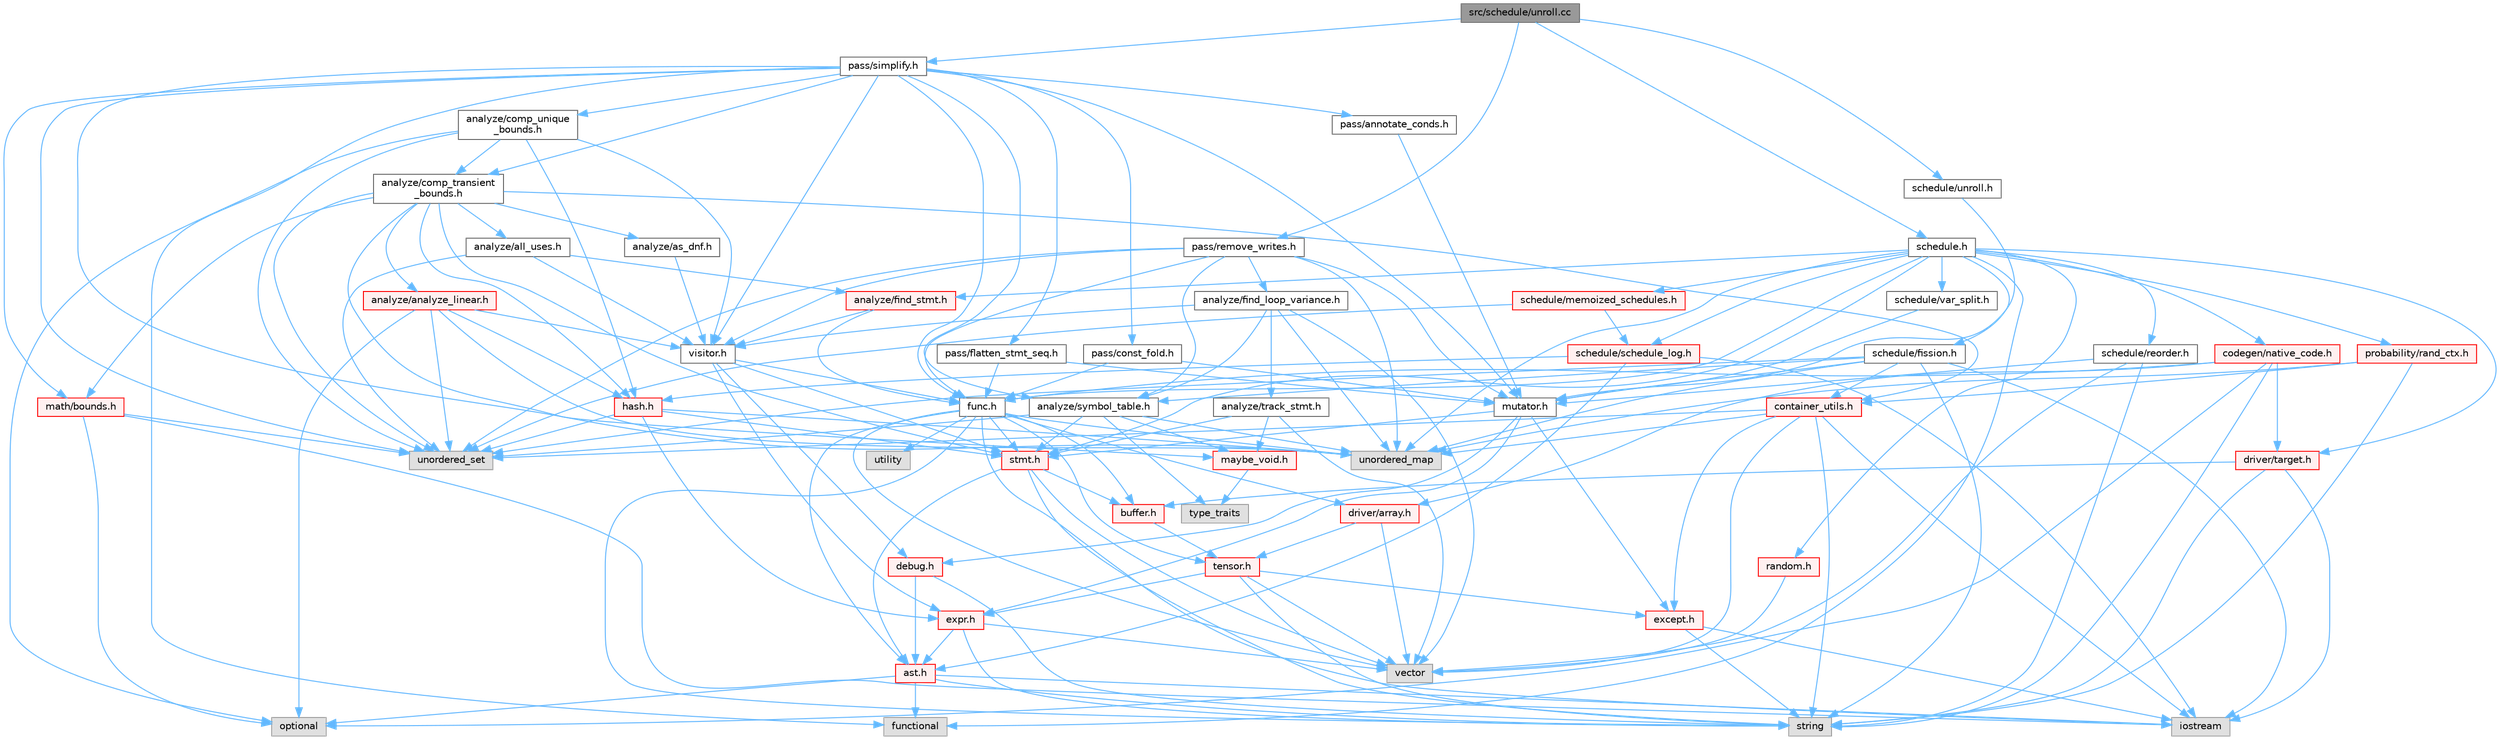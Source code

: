 digraph "src/schedule/unroll.cc"
{
 // LATEX_PDF_SIZE
  bgcolor="transparent";
  edge [fontname=Helvetica,fontsize=10,labelfontname=Helvetica,labelfontsize=10];
  node [fontname=Helvetica,fontsize=10,shape=box,height=0.2,width=0.4];
  Node1 [label="src/schedule/unroll.cc",height=0.2,width=0.4,color="gray40", fillcolor="grey60", style="filled", fontcolor="black",tooltip=" "];
  Node1 -> Node2 [color="steelblue1",style="solid"];
  Node2 [label="pass/remove_writes.h",height=0.2,width=0.4,color="grey40", fillcolor="white", style="filled",URL="$remove__writes_8h.html",tooltip=" "];
  Node2 -> Node3 [color="steelblue1",style="solid"];
  Node3 [label="unordered_map",height=0.2,width=0.4,color="grey60", fillcolor="#E0E0E0", style="filled",tooltip=" "];
  Node2 -> Node4 [color="steelblue1",style="solid"];
  Node4 [label="unordered_set",height=0.2,width=0.4,color="grey60", fillcolor="#E0E0E0", style="filled",tooltip=" "];
  Node2 -> Node5 [color="steelblue1",style="solid"];
  Node5 [label="analyze/find_loop_variance.h",height=0.2,width=0.4,color="grey40", fillcolor="white", style="filled",URL="$find__loop__variance_8h.html",tooltip=" "];
  Node5 -> Node3 [color="steelblue1",style="solid"];
  Node5 -> Node6 [color="steelblue1",style="solid"];
  Node6 [label="vector",height=0.2,width=0.4,color="grey60", fillcolor="#E0E0E0", style="filled",tooltip=" "];
  Node5 -> Node7 [color="steelblue1",style="solid"];
  Node7 [label="analyze/symbol_table.h",height=0.2,width=0.4,color="grey40", fillcolor="white", style="filled",URL="$symbol__table_8h.html",tooltip=" "];
  Node7 -> Node8 [color="steelblue1",style="solid"];
  Node8 [label="type_traits",height=0.2,width=0.4,color="grey60", fillcolor="#E0E0E0", style="filled",tooltip=" "];
  Node7 -> Node3 [color="steelblue1",style="solid"];
  Node7 -> Node4 [color="steelblue1",style="solid"];
  Node7 -> Node9 [color="steelblue1",style="solid"];
  Node9 [label="maybe_void.h",height=0.2,width=0.4,color="red", fillcolor="#FFF0F0", style="filled",URL="$maybe__void_8h.html",tooltip=" "];
  Node9 -> Node8 [color="steelblue1",style="solid"];
  Node7 -> Node11 [color="steelblue1",style="solid"];
  Node11 [label="stmt.h",height=0.2,width=0.4,color="red", fillcolor="#FFF0F0", style="filled",URL="$stmt_8h.html",tooltip=" "];
  Node11 -> Node12 [color="steelblue1",style="solid"];
  Node12 [label="string",height=0.2,width=0.4,color="grey60", fillcolor="#E0E0E0", style="filled",tooltip=" "];
  Node11 -> Node6 [color="steelblue1",style="solid"];
  Node11 -> Node13 [color="steelblue1",style="solid"];
  Node13 [label="ast.h",height=0.2,width=0.4,color="red", fillcolor="#FFF0F0", style="filled",URL="$ast_8h.html",tooltip=" "];
  Node13 -> Node15 [color="steelblue1",style="solid"];
  Node15 [label="functional",height=0.2,width=0.4,color="grey60", fillcolor="#E0E0E0", style="filled",tooltip=" "];
  Node13 -> Node16 [color="steelblue1",style="solid"];
  Node16 [label="iostream",height=0.2,width=0.4,color="grey60", fillcolor="#E0E0E0", style="filled",tooltip=" "];
  Node13 -> Node17 [color="steelblue1",style="solid"];
  Node17 [label="optional",height=0.2,width=0.4,color="grey60", fillcolor="#E0E0E0", style="filled",tooltip=" "];
  Node13 -> Node12 [color="steelblue1",style="solid"];
  Node11 -> Node42 [color="steelblue1",style="solid"];
  Node42 [label="buffer.h",height=0.2,width=0.4,color="red", fillcolor="#FFF0F0", style="filled",URL="$buffer_8h.html",tooltip=" "];
  Node42 -> Node43 [color="steelblue1",style="solid"];
  Node43 [label="tensor.h",height=0.2,width=0.4,color="red", fillcolor="#FFF0F0", style="filled",URL="$tensor_8h.html",tooltip=" "];
  Node43 -> Node12 [color="steelblue1",style="solid"];
  Node43 -> Node6 [color="steelblue1",style="solid"];
  Node43 -> Node28 [color="steelblue1",style="solid"];
  Node28 [label="except.h",height=0.2,width=0.4,color="red", fillcolor="#FFF0F0", style="filled",URL="$except_8h.html",tooltip=" "];
  Node28 -> Node16 [color="steelblue1",style="solid"];
  Node28 -> Node12 [color="steelblue1",style="solid"];
  Node43 -> Node44 [color="steelblue1",style="solid"];
  Node44 [label="expr.h",height=0.2,width=0.4,color="red", fillcolor="#FFF0F0", style="filled",URL="$expr_8h.html",tooltip=" "];
  Node44 -> Node12 [color="steelblue1",style="solid"];
  Node44 -> Node6 [color="steelblue1",style="solid"];
  Node44 -> Node13 [color="steelblue1",style="solid"];
  Node5 -> Node51 [color="steelblue1",style="solid"];
  Node51 [label="analyze/track_stmt.h",height=0.2,width=0.4,color="grey40", fillcolor="white", style="filled",URL="$track__stmt_8h.html",tooltip=" "];
  Node51 -> Node6 [color="steelblue1",style="solid"];
  Node51 -> Node9 [color="steelblue1",style="solid"];
  Node51 -> Node11 [color="steelblue1",style="solid"];
  Node5 -> Node52 [color="steelblue1",style="solid"];
  Node52 [label="visitor.h",height=0.2,width=0.4,color="grey40", fillcolor="white", style="filled",URL="$visitor_8h.html",tooltip=" "];
  Node52 -> Node53 [color="steelblue1",style="solid"];
  Node53 [label="debug.h",height=0.2,width=0.4,color="red", fillcolor="#FFF0F0", style="filled",URL="$debug_8h.html",tooltip=" "];
  Node53 -> Node12 [color="steelblue1",style="solid"];
  Node53 -> Node13 [color="steelblue1",style="solid"];
  Node52 -> Node44 [color="steelblue1",style="solid"];
  Node52 -> Node57 [color="steelblue1",style="solid"];
  Node57 [label="func.h",height=0.2,width=0.4,color="grey40", fillcolor="white", style="filled",URL="$func_8h.html",tooltip=" "];
  Node57 -> Node16 [color="steelblue1",style="solid"];
  Node57 -> Node12 [color="steelblue1",style="solid"];
  Node57 -> Node3 [color="steelblue1",style="solid"];
  Node57 -> Node58 [color="steelblue1",style="solid"];
  Node58 [label="utility",height=0.2,width=0.4,color="grey60", fillcolor="#E0E0E0", style="filled",tooltip=" "];
  Node57 -> Node6 [color="steelblue1",style="solid"];
  Node57 -> Node13 [color="steelblue1",style="solid"];
  Node57 -> Node42 [color="steelblue1",style="solid"];
  Node57 -> Node59 [color="steelblue1",style="solid"];
  Node59 [label="driver/array.h",height=0.2,width=0.4,color="red", fillcolor="#FFF0F0", style="filled",URL="$array_8h.html",tooltip=" "];
  Node59 -> Node6 [color="steelblue1",style="solid"];
  Node59 -> Node43 [color="steelblue1",style="solid"];
  Node57 -> Node11 [color="steelblue1",style="solid"];
  Node57 -> Node43 [color="steelblue1",style="solid"];
  Node52 -> Node11 [color="steelblue1",style="solid"];
  Node2 -> Node7 [color="steelblue1",style="solid"];
  Node2 -> Node57 [color="steelblue1",style="solid"];
  Node2 -> Node63 [color="steelblue1",style="solid"];
  Node63 [label="mutator.h",height=0.2,width=0.4,color="grey40", fillcolor="white", style="filled",URL="$mutator_8h.html",tooltip=" "];
  Node63 -> Node53 [color="steelblue1",style="solid"];
  Node63 -> Node28 [color="steelblue1",style="solid"];
  Node63 -> Node44 [color="steelblue1",style="solid"];
  Node63 -> Node11 [color="steelblue1",style="solid"];
  Node2 -> Node52 [color="steelblue1",style="solid"];
  Node1 -> Node64 [color="steelblue1",style="solid"];
  Node64 [label="pass/simplify.h",height=0.2,width=0.4,color="grey40", fillcolor="white", style="filled",URL="$simplify_8h.html",tooltip=" "];
  Node64 -> Node15 [color="steelblue1",style="solid"];
  Node64 -> Node3 [color="steelblue1",style="solid"];
  Node64 -> Node4 [color="steelblue1",style="solid"];
  Node64 -> Node65 [color="steelblue1",style="solid"];
  Node65 [label="analyze/comp_transient\l_bounds.h",height=0.2,width=0.4,color="grey40", fillcolor="white", style="filled",URL="$comp__transient__bounds_8h.html",tooltip=" "];
  Node65 -> Node4 [color="steelblue1",style="solid"];
  Node65 -> Node66 [color="steelblue1",style="solid"];
  Node66 [label="analyze/all_uses.h",height=0.2,width=0.4,color="grey40", fillcolor="white", style="filled",URL="$all__uses_8h.html",tooltip=" "];
  Node66 -> Node4 [color="steelblue1",style="solid"];
  Node66 -> Node67 [color="steelblue1",style="solid"];
  Node67 [label="analyze/find_stmt.h",height=0.2,width=0.4,color="red", fillcolor="#FFF0F0", style="filled",URL="$find__stmt_8h.html",tooltip=" "];
  Node67 -> Node57 [color="steelblue1",style="solid"];
  Node67 -> Node52 [color="steelblue1",style="solid"];
  Node66 -> Node52 [color="steelblue1",style="solid"];
  Node65 -> Node69 [color="steelblue1",style="solid"];
  Node69 [label="analyze/analyze_linear.h",height=0.2,width=0.4,color="red", fillcolor="#FFF0F0", style="filled",URL="$analyze__linear_8h.html",tooltip=" "];
  Node69 -> Node17 [color="steelblue1",style="solid"];
  Node69 -> Node3 [color="steelblue1",style="solid"];
  Node69 -> Node4 [color="steelblue1",style="solid"];
  Node69 -> Node70 [color="steelblue1",style="solid"];
  Node70 [label="hash.h",height=0.2,width=0.4,color="red", fillcolor="#FFF0F0", style="filled",URL="$hash_8h.html",tooltip=" "];
  Node70 -> Node3 [color="steelblue1",style="solid"];
  Node70 -> Node4 [color="steelblue1",style="solid"];
  Node70 -> Node44 [color="steelblue1",style="solid"];
  Node70 -> Node11 [color="steelblue1",style="solid"];
  Node69 -> Node52 [color="steelblue1",style="solid"];
  Node65 -> Node72 [color="steelblue1",style="solid"];
  Node72 [label="analyze/as_dnf.h",height=0.2,width=0.4,color="grey40", fillcolor="white", style="filled",URL="$as__dnf_8h.html",tooltip=" "];
  Node72 -> Node52 [color="steelblue1",style="solid"];
  Node65 -> Node35 [color="steelblue1",style="solid"];
  Node35 [label="container_utils.h",height=0.2,width=0.4,color="red", fillcolor="#FFF0F0", style="filled",URL="$container__utils_8h.html",tooltip=" "];
  Node35 -> Node16 [color="steelblue1",style="solid"];
  Node35 -> Node12 [color="steelblue1",style="solid"];
  Node35 -> Node3 [color="steelblue1",style="solid"];
  Node35 -> Node4 [color="steelblue1",style="solid"];
  Node35 -> Node6 [color="steelblue1",style="solid"];
  Node35 -> Node28 [color="steelblue1",style="solid"];
  Node65 -> Node70 [color="steelblue1",style="solid"];
  Node65 -> Node73 [color="steelblue1",style="solid"];
  Node73 [label="math/bounds.h",height=0.2,width=0.4,color="red", fillcolor="#FFF0F0", style="filled",URL="$bounds_8h.html",tooltip=" "];
  Node73 -> Node16 [color="steelblue1",style="solid"];
  Node73 -> Node17 [color="steelblue1",style="solid"];
  Node73 -> Node4 [color="steelblue1",style="solid"];
  Node65 -> Node9 [color="steelblue1",style="solid"];
  Node65 -> Node11 [color="steelblue1",style="solid"];
  Node64 -> Node77 [color="steelblue1",style="solid"];
  Node77 [label="analyze/comp_unique\l_bounds.h",height=0.2,width=0.4,color="grey40", fillcolor="white", style="filled",URL="$comp__unique__bounds_8h.html",tooltip=" "];
  Node77 -> Node17 [color="steelblue1",style="solid"];
  Node77 -> Node4 [color="steelblue1",style="solid"];
  Node77 -> Node65 [color="steelblue1",style="solid"];
  Node77 -> Node70 [color="steelblue1",style="solid"];
  Node77 -> Node52 [color="steelblue1",style="solid"];
  Node64 -> Node7 [color="steelblue1",style="solid"];
  Node64 -> Node57 [color="steelblue1",style="solid"];
  Node64 -> Node73 [color="steelblue1",style="solid"];
  Node64 -> Node63 [color="steelblue1",style="solid"];
  Node64 -> Node78 [color="steelblue1",style="solid"];
  Node78 [label="pass/annotate_conds.h",height=0.2,width=0.4,color="grey40", fillcolor="white", style="filled",URL="$annotate__conds_8h.html",tooltip=" "];
  Node78 -> Node63 [color="steelblue1",style="solid"];
  Node64 -> Node79 [color="steelblue1",style="solid"];
  Node79 [label="pass/const_fold.h",height=0.2,width=0.4,color="grey40", fillcolor="white", style="filled",URL="$const__fold_8h.html",tooltip=" "];
  Node79 -> Node57 [color="steelblue1",style="solid"];
  Node79 -> Node63 [color="steelblue1",style="solid"];
  Node64 -> Node80 [color="steelblue1",style="solid"];
  Node80 [label="pass/flatten_stmt_seq.h",height=0.2,width=0.4,color="grey40", fillcolor="white", style="filled",URL="$flatten__stmt__seq_8h.html",tooltip=" "];
  Node80 -> Node57 [color="steelblue1",style="solid"];
  Node80 -> Node63 [color="steelblue1",style="solid"];
  Node64 -> Node52 [color="steelblue1",style="solid"];
  Node1 -> Node81 [color="steelblue1",style="solid"];
  Node81 [label="schedule.h",height=0.2,width=0.4,color="grey40", fillcolor="white", style="filled",URL="$schedule_8h.html",tooltip=" "];
  Node81 -> Node15 [color="steelblue1",style="solid"];
  Node81 -> Node3 [color="steelblue1",style="solid"];
  Node81 -> Node67 [color="steelblue1",style="solid"];
  Node81 -> Node82 [color="steelblue1",style="solid"];
  Node82 [label="codegen/native_code.h",height=0.2,width=0.4,color="red", fillcolor="#FFF0F0", style="filled",URL="$native__code_8h.html",tooltip=" "];
  Node82 -> Node17 [color="steelblue1",style="solid"];
  Node82 -> Node12 [color="steelblue1",style="solid"];
  Node82 -> Node59 [color="steelblue1",style="solid"];
  Node82 -> Node61 [color="steelblue1",style="solid"];
  Node61 [label="driver/target.h",height=0.2,width=0.4,color="red", fillcolor="#FFF0F0", style="filled",URL="$target_8h.html",tooltip=" "];
  Node61 -> Node16 [color="steelblue1",style="solid"];
  Node61 -> Node12 [color="steelblue1",style="solid"];
  Node61 -> Node42 [color="steelblue1",style="solid"];
  Node82 -> Node57 [color="steelblue1",style="solid"];
  Node81 -> Node61 [color="steelblue1",style="solid"];
  Node81 -> Node57 [color="steelblue1",style="solid"];
  Node81 -> Node83 [color="steelblue1",style="solid"];
  Node83 [label="probability/rand_ctx.h",height=0.2,width=0.4,color="red", fillcolor="#FFF0F0", style="filled",URL="$rand__ctx_8h.html",tooltip=" "];
  Node83 -> Node12 [color="steelblue1",style="solid"];
  Node83 -> Node3 [color="steelblue1",style="solid"];
  Node83 -> Node35 [color="steelblue1",style="solid"];
  Node81 -> Node92 [color="steelblue1",style="solid"];
  Node92 [label="random.h",height=0.2,width=0.4,color="red", fillcolor="#FFF0F0", style="filled",URL="$random_8h.html",tooltip=" "];
  Node92 -> Node6 [color="steelblue1",style="solid"];
  Node81 -> Node93 [color="steelblue1",style="solid"];
  Node93 [label="schedule/fission.h",height=0.2,width=0.4,color="grey40", fillcolor="white", style="filled",URL="$fission_8h.html",tooltip=" "];
  Node93 -> Node16 [color="steelblue1",style="solid"];
  Node93 -> Node12 [color="steelblue1",style="solid"];
  Node93 -> Node3 [color="steelblue1",style="solid"];
  Node93 -> Node4 [color="steelblue1",style="solid"];
  Node93 -> Node7 [color="steelblue1",style="solid"];
  Node93 -> Node35 [color="steelblue1",style="solid"];
  Node93 -> Node63 [color="steelblue1",style="solid"];
  Node81 -> Node94 [color="steelblue1",style="solid"];
  Node94 [label="schedule/memoized_schedules.h",height=0.2,width=0.4,color="red", fillcolor="#FFF0F0", style="filled",URL="$memoized__schedules_8h.html",tooltip=" "];
  Node94 -> Node4 [color="steelblue1",style="solid"];
  Node94 -> Node95 [color="steelblue1",style="solid"];
  Node95 [label="schedule/schedule_log.h",height=0.2,width=0.4,color="red", fillcolor="#FFF0F0", style="filled",URL="$schedule__log_8h.html",tooltip=" "];
  Node95 -> Node16 [color="steelblue1",style="solid"];
  Node95 -> Node13 [color="steelblue1",style="solid"];
  Node95 -> Node70 [color="steelblue1",style="solid"];
  Node81 -> Node97 [color="steelblue1",style="solid"];
  Node97 [label="schedule/reorder.h",height=0.2,width=0.4,color="grey40", fillcolor="white", style="filled",URL="$reorder_8h.html",tooltip=" "];
  Node97 -> Node12 [color="steelblue1",style="solid"];
  Node97 -> Node6 [color="steelblue1",style="solid"];
  Node97 -> Node63 [color="steelblue1",style="solid"];
  Node81 -> Node95 [color="steelblue1",style="solid"];
  Node81 -> Node98 [color="steelblue1",style="solid"];
  Node98 [label="schedule/var_split.h",height=0.2,width=0.4,color="grey40", fillcolor="white", style="filled",URL="$var__split_8h.html",tooltip=" "];
  Node98 -> Node63 [color="steelblue1",style="solid"];
  Node81 -> Node11 [color="steelblue1",style="solid"];
  Node1 -> Node99 [color="steelblue1",style="solid"];
  Node99 [label="schedule/unroll.h",height=0.2,width=0.4,color="grey40", fillcolor="white", style="filled",URL="$unroll_8h.html",tooltip=" "];
  Node99 -> Node63 [color="steelblue1",style="solid"];
}
